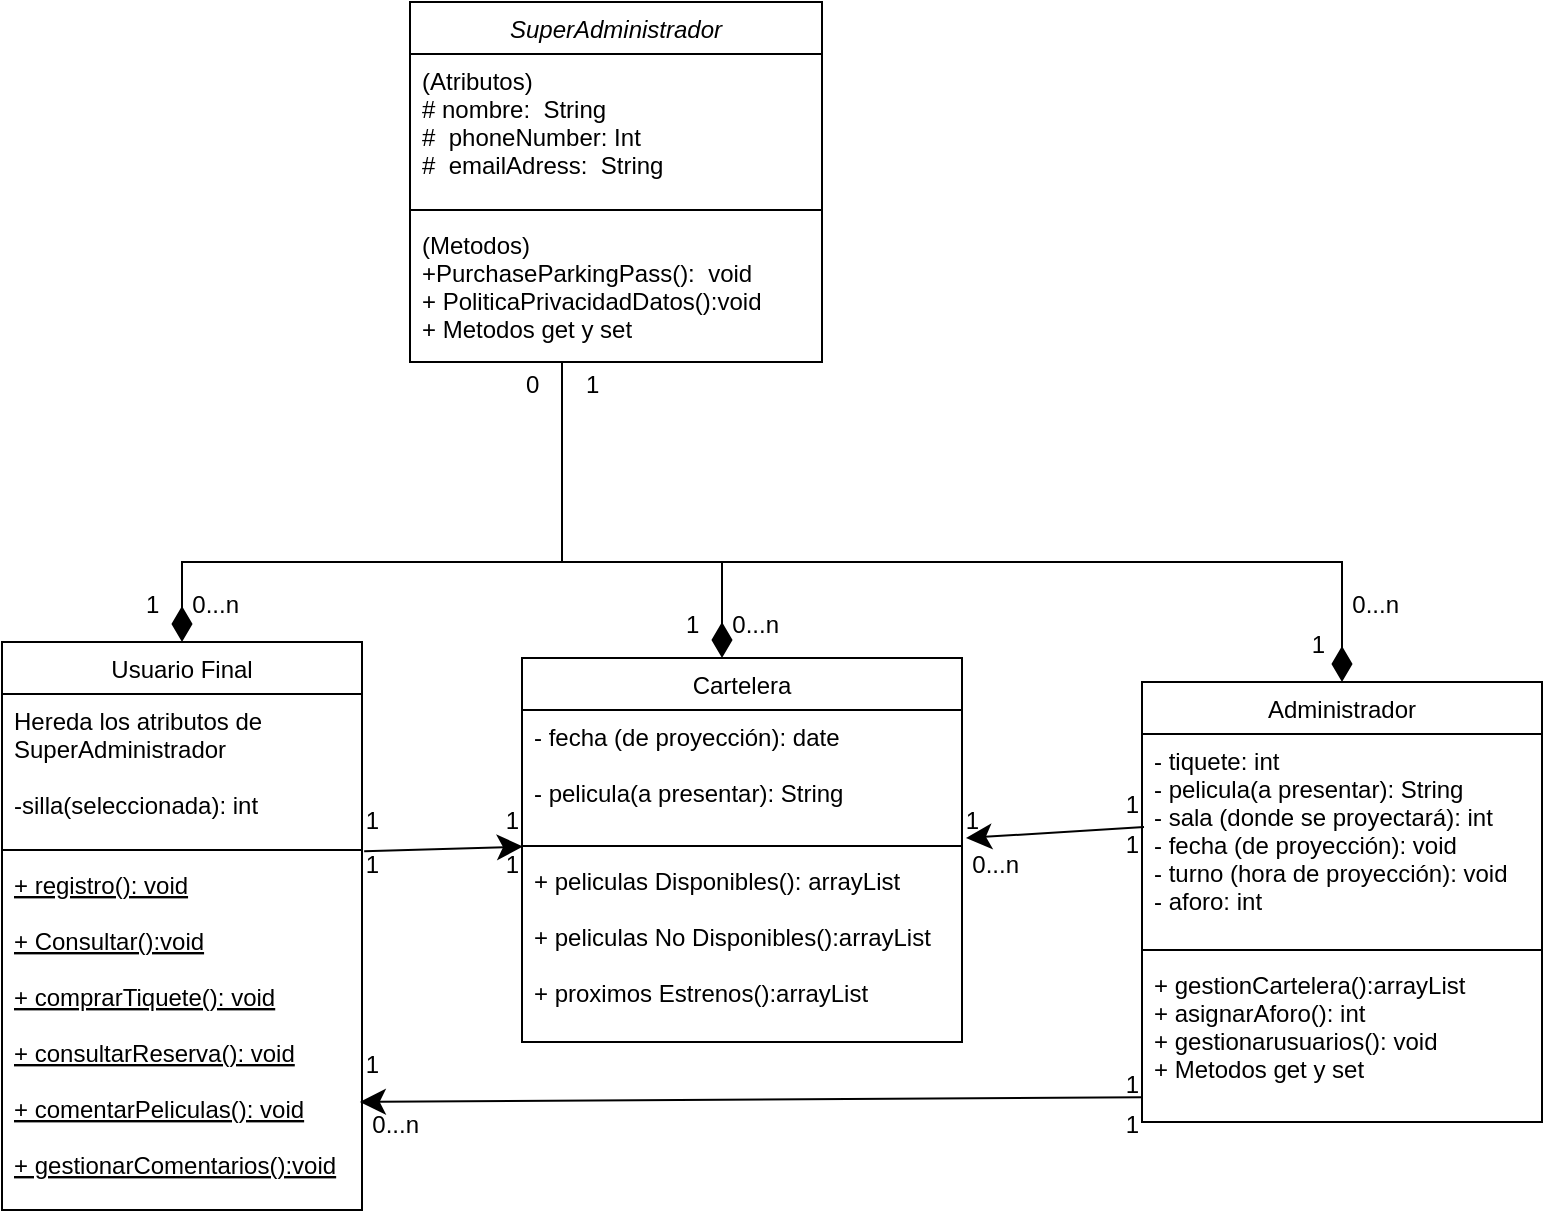<mxfile version="13.9.9" type="device"><diagram id="C5RBs43oDa-KdzZeNtuy" name="Page-1"><mxGraphModel dx="764" dy="352" grid="1" gridSize="10" guides="1" tooltips="1" connect="1" arrows="1" fold="1" page="1" pageScale="1" pageWidth="827" pageHeight="1169" math="0" shadow="0"><root><mxCell id="WIyWlLk6GJQsqaUBKTNV-0"/><mxCell id="WIyWlLk6GJQsqaUBKTNV-1" parent="WIyWlLk6GJQsqaUBKTNV-0"/><mxCell id="zkfFHV4jXpPFQw0GAbJ--0" value="SuperAdministrador" style="swimlane;fontStyle=2;align=center;verticalAlign=top;childLayout=stackLayout;horizontal=1;startSize=26;horizontalStack=0;resizeParent=1;resizeLast=0;collapsible=1;marginBottom=0;rounded=0;shadow=0;strokeWidth=1;" parent="WIyWlLk6GJQsqaUBKTNV-1" vertex="1"><mxGeometry x="254" y="90" width="206" height="180" as="geometry"><mxRectangle x="230" y="140" width="160" height="26" as="alternateBounds"/></mxGeometry></mxCell><mxCell id="zkfFHV4jXpPFQw0GAbJ--1" value="(Atributos)&#10;# nombre:  String&#10;#  phoneNumber: Int&#10;#  emailAdress:  String" style="text;align=left;verticalAlign=top;spacingLeft=4;spacingRight=4;overflow=hidden;rotatable=0;points=[[0,0.5],[1,0.5]];portConstraint=eastwest;" parent="zkfFHV4jXpPFQw0GAbJ--0" vertex="1"><mxGeometry y="26" width="206" height="74" as="geometry"/></mxCell><mxCell id="zkfFHV4jXpPFQw0GAbJ--4" value="" style="line;html=1;strokeWidth=1;align=left;verticalAlign=middle;spacingTop=-1;spacingLeft=3;spacingRight=3;rotatable=0;labelPosition=right;points=[];portConstraint=eastwest;" parent="zkfFHV4jXpPFQw0GAbJ--0" vertex="1"><mxGeometry y="100" width="206" height="8" as="geometry"/></mxCell><mxCell id="zkfFHV4jXpPFQw0GAbJ--5" value="(Metodos)&#10;+PurchaseParkingPass():  void&#10;+ PoliticaPrivacidadDatos():void&#10;+ Metodos get y set" style="text;align=left;verticalAlign=top;spacingLeft=4;spacingRight=4;overflow=hidden;rotatable=0;points=[[0,0.5],[1,0.5]];portConstraint=eastwest;" parent="zkfFHV4jXpPFQw0GAbJ--0" vertex="1"><mxGeometry y="108" width="206" height="72" as="geometry"/></mxCell><mxCell id="zkfFHV4jXpPFQw0GAbJ--6" value="Usuario Final" style="swimlane;fontStyle=0;align=center;verticalAlign=top;childLayout=stackLayout;horizontal=1;startSize=26;horizontalStack=0;resizeParent=1;resizeLast=0;collapsible=1;marginBottom=0;rounded=0;shadow=0;strokeWidth=1;" parent="WIyWlLk6GJQsqaUBKTNV-1" vertex="1"><mxGeometry x="50" y="410" width="180" height="284" as="geometry"><mxRectangle x="130" y="380" width="160" height="26" as="alternateBounds"/></mxGeometry></mxCell><mxCell id="zkfFHV4jXpPFQw0GAbJ--8" value="Hereda los atributos de &#10;SuperAdministrador&#10;&#10;-silla(seleccionada): int" style="text;align=left;verticalAlign=top;spacingLeft=4;spacingRight=4;overflow=hidden;rotatable=0;points=[[0,0.5],[1,0.5]];portConstraint=eastwest;rounded=0;shadow=0;html=0;" parent="zkfFHV4jXpPFQw0GAbJ--6" vertex="1"><mxGeometry y="26" width="180" height="74" as="geometry"/></mxCell><mxCell id="zkfFHV4jXpPFQw0GAbJ--9" value="" style="line;html=1;strokeWidth=1;align=left;verticalAlign=middle;spacingTop=-1;spacingLeft=3;spacingRight=3;rotatable=0;labelPosition=right;points=[];portConstraint=eastwest;" parent="zkfFHV4jXpPFQw0GAbJ--6" vertex="1"><mxGeometry y="100" width="180" height="8" as="geometry"/></mxCell><mxCell id="zkfFHV4jXpPFQw0GAbJ--10" value="+ registro(): void&#10;&#10;+ Consultar():void&#10;&#10;+ comprarTiquete(): void&#10;&#10;+ consultarReserva(): void&#10;&#10;+ comentarPeliculas(): void&#10;&#10;+ gestionarComentarios():void" style="text;align=left;verticalAlign=top;spacingLeft=4;spacingRight=4;overflow=hidden;rotatable=0;points=[[0,0.5],[1,0.5]];portConstraint=eastwest;fontStyle=4" parent="zkfFHV4jXpPFQw0GAbJ--6" vertex="1"><mxGeometry y="108" width="180" height="172" as="geometry"/></mxCell><mxCell id="zkfFHV4jXpPFQw0GAbJ--12" value="" style="endArrow=none;endSize=10;endFill=0;shadow=0;strokeWidth=1;rounded=0;edgeStyle=elbowEdgeStyle;elbow=vertical;startArrow=diamondThin;startFill=1;startSize=15;" parent="WIyWlLk6GJQsqaUBKTNV-1" source="zkfFHV4jXpPFQw0GAbJ--6" target="zkfFHV4jXpPFQw0GAbJ--0" edge="1"><mxGeometry width="160" relative="1" as="geometry"><mxPoint x="210" y="333" as="sourcePoint"/><mxPoint x="210" y="333" as="targetPoint"/><Array as="points"><mxPoint x="330" y="370"/></Array></mxGeometry></mxCell><mxCell id="zkfFHV4jXpPFQw0GAbJ--13" value="Cartelera" style="swimlane;fontStyle=0;align=center;verticalAlign=top;childLayout=stackLayout;horizontal=1;startSize=26;horizontalStack=0;resizeParent=1;resizeLast=0;collapsible=1;marginBottom=0;rounded=0;shadow=0;strokeWidth=1;" parent="WIyWlLk6GJQsqaUBKTNV-1" vertex="1"><mxGeometry x="310" y="418" width="220" height="192" as="geometry"><mxRectangle x="340" y="380" width="170" height="26" as="alternateBounds"/></mxGeometry></mxCell><mxCell id="zkfFHV4jXpPFQw0GAbJ--14" value="- fecha (de proyección): date&#10;&#10;- pelicula(a presentar): String&#10;" style="text;align=left;verticalAlign=top;spacingLeft=4;spacingRight=4;overflow=hidden;rotatable=0;points=[[0,0.5],[1,0.5]];portConstraint=eastwest;" parent="zkfFHV4jXpPFQw0GAbJ--13" vertex="1"><mxGeometry y="26" width="220" height="64" as="geometry"/></mxCell><mxCell id="zkfFHV4jXpPFQw0GAbJ--15" value="" style="line;html=1;strokeWidth=1;align=left;verticalAlign=middle;spacingTop=-1;spacingLeft=3;spacingRight=3;rotatable=0;labelPosition=right;points=[];portConstraint=eastwest;" parent="zkfFHV4jXpPFQw0GAbJ--13" vertex="1"><mxGeometry y="90" width="220" height="8" as="geometry"/></mxCell><mxCell id="PiHZfOvRqVhF_4zaONyL-1" value="+ peliculas Disponibles(): arrayList&#10;&#10;+ peliculas No Disponibles():arrayList&#10;&#10;+ proximos Estrenos():arrayList" style="text;align=left;verticalAlign=top;spacingLeft=4;spacingRight=4;overflow=hidden;rotatable=0;points=[[0,0.5],[1,0.5]];portConstraint=eastwest;" parent="zkfFHV4jXpPFQw0GAbJ--13" vertex="1"><mxGeometry y="98" width="220" height="82" as="geometry"/></mxCell><mxCell id="zkfFHV4jXpPFQw0GAbJ--16" value="" style="endArrow=none;endSize=10;endFill=0;shadow=0;strokeWidth=1;rounded=0;edgeStyle=elbowEdgeStyle;elbow=vertical;startArrow=diamondThin;startFill=1;startSize=15;" parent="WIyWlLk6GJQsqaUBKTNV-1" source="zkfFHV4jXpPFQw0GAbJ--13" edge="1"><mxGeometry width="160" relative="1" as="geometry"><mxPoint x="220" y="503" as="sourcePoint"/><mxPoint x="330" y="278" as="targetPoint"/><Array as="points"><mxPoint x="410" y="370"/><mxPoint x="415" y="370"/><mxPoint x="430" y="370"/><mxPoint x="370" y="370"/><mxPoint x="330" y="380"/></Array></mxGeometry></mxCell><mxCell id="zkfFHV4jXpPFQw0GAbJ--17" value="Administrador" style="swimlane;fontStyle=0;align=center;verticalAlign=top;childLayout=stackLayout;horizontal=1;startSize=26;horizontalStack=0;resizeParent=1;resizeLast=0;collapsible=1;marginBottom=0;rounded=0;shadow=0;strokeWidth=1;" parent="WIyWlLk6GJQsqaUBKTNV-1" vertex="1"><mxGeometry x="620" y="430" width="200" height="220" as="geometry"><mxRectangle x="550" y="140" width="160" height="26" as="alternateBounds"/></mxGeometry></mxCell><mxCell id="zkfFHV4jXpPFQw0GAbJ--18" value="- tiquete: int&#10;- pelicula(a presentar): String&#10;- sala (donde se proyectará): int&#10;- fecha (de proyección): void&#10;- turno (hora de proyección): void&#10;- aforo: int&#10;  &#10; &#10;&#10;&#10;" style="text;align=left;verticalAlign=top;spacingLeft=4;spacingRight=4;overflow=hidden;rotatable=0;points=[[0,0.5],[1,0.5]];portConstraint=eastwest;" parent="zkfFHV4jXpPFQw0GAbJ--17" vertex="1"><mxGeometry y="26" width="200" height="104" as="geometry"/></mxCell><mxCell id="pbe6Eym8djLqrlduAg6v-0" value="" style="line;html=1;strokeWidth=1;align=left;verticalAlign=middle;spacingTop=-1;spacingLeft=3;spacingRight=3;rotatable=0;labelPosition=right;points=[];portConstraint=eastwest;" parent="zkfFHV4jXpPFQw0GAbJ--17" vertex="1"><mxGeometry y="130" width="200" height="8" as="geometry"/></mxCell><mxCell id="pbe6Eym8djLqrlduAg6v-3" value="+ gestionCartelera():arrayList&#10;+ asignarAforo(): int&#10;+ gestionarusuarios(): void&#10;+ Metodos get y set" style="text;align=left;verticalAlign=top;spacingLeft=4;spacingRight=4;overflow=hidden;rotatable=0;points=[[0,0.5],[1,0.5]];portConstraint=eastwest;" parent="zkfFHV4jXpPFQw0GAbJ--17" vertex="1"><mxGeometry y="138" width="200" height="82" as="geometry"/></mxCell><mxCell id="zkfFHV4jXpPFQw0GAbJ--26" value="" style="endArrow=diamondThin;shadow=0;strokeWidth=1;rounded=0;endFill=1;edgeStyle=elbowEdgeStyle;elbow=vertical;startSize=6;endSize=15;" parent="WIyWlLk6GJQsqaUBKTNV-1" target="zkfFHV4jXpPFQw0GAbJ--17" edge="1"><mxGeometry x="0.5" y="41" relative="1" as="geometry"><mxPoint x="330" y="282" as="sourcePoint"/><mxPoint x="550" y="322" as="targetPoint"/><mxPoint x="-40" y="32" as="offset"/><Array as="points"><mxPoint x="460" y="370"/></Array></mxGeometry></mxCell><mxCell id="zkfFHV4jXpPFQw0GAbJ--27" value="0" style="resizable=0;align=left;verticalAlign=bottom;labelBackgroundColor=none;fontSize=12;" parent="zkfFHV4jXpPFQw0GAbJ--26" connectable="0" vertex="1"><mxGeometry x="-1" relative="1" as="geometry"><mxPoint x="-20" y="8" as="offset"/></mxGeometry></mxCell><mxCell id="zkfFHV4jXpPFQw0GAbJ--28" value="1" style="resizable=0;align=right;verticalAlign=bottom;labelBackgroundColor=none;fontSize=12;" parent="zkfFHV4jXpPFQw0GAbJ--26" connectable="0" vertex="1"><mxGeometry x="1" relative="1" as="geometry"><mxPoint x="-7" y="-10.14" as="offset"/></mxGeometry></mxCell><mxCell id="PiHZfOvRqVhF_4zaONyL-4" value="" style="endArrow=classic;html=1;exitX=0.005;exitY=0.447;exitDx=0;exitDy=0;endSize=10;exitPerimeter=0;" parent="WIyWlLk6GJQsqaUBKTNV-1" source="zkfFHV4jXpPFQw0GAbJ--18" edge="1"><mxGeometry width="50" height="50" relative="1" as="geometry"><mxPoint x="620" y="530.0" as="sourcePoint"/><mxPoint x="532" y="508" as="targetPoint"/></mxGeometry></mxCell><mxCell id="PiHZfOvRqVhF_4zaONyL-5" value="" style="endArrow=classic;html=1;exitX=1.006;exitY=1.063;exitDx=0;exitDy=0;exitPerimeter=0;entryX=0.002;entryY=0.536;entryDx=0;entryDy=0;jumpSize=6;endSize=10;entryPerimeter=0;" parent="WIyWlLk6GJQsqaUBKTNV-1" source="zkfFHV4jXpPFQw0GAbJ--8" target="zkfFHV4jXpPFQw0GAbJ--15" edge="1"><mxGeometry width="50" height="50" relative="1" as="geometry"><mxPoint x="400" y="510" as="sourcePoint"/><mxPoint x="450" y="460" as="targetPoint"/></mxGeometry></mxCell><mxCell id="PiHZfOvRqVhF_4zaONyL-6" value="" style="endArrow=classic;html=1;entryX=0.994;entryY=0.786;entryDx=0;entryDy=0;entryPerimeter=0;endSize=10;exitX=0.001;exitY=0.849;exitDx=0;exitDy=0;exitPerimeter=0;" parent="WIyWlLk6GJQsqaUBKTNV-1" source="pbe6Eym8djLqrlduAg6v-3" edge="1"><mxGeometry width="50" height="50" relative="1" as="geometry"><mxPoint x="620" y="685.98" as="sourcePoint"/><mxPoint x="228.92" y="639.992" as="targetPoint"/><Array as="points"/></mxGeometry></mxCell><mxCell id="PiHZfOvRqVhF_4zaONyL-7" value="1" style="resizable=0;align=left;verticalAlign=bottom;labelBackgroundColor=none;fontSize=12;rotation=0;" parent="WIyWlLk6GJQsqaUBKTNV-1" connectable="0" vertex="1"><mxGeometry x="340" y="290" as="geometry"/></mxCell><mxCell id="PiHZfOvRqVhF_4zaONyL-8" value="1" style="resizable=0;align=left;verticalAlign=bottom;labelBackgroundColor=none;fontSize=12;rotation=0;" parent="WIyWlLk6GJQsqaUBKTNV-1" connectable="0" vertex="1"><mxGeometry x="120" y="400" as="geometry"/></mxCell><mxCell id="PiHZfOvRqVhF_4zaONyL-10" value="1" style="resizable=0;align=left;verticalAlign=bottom;labelBackgroundColor=none;fontSize=12;rotation=0;" parent="WIyWlLk6GJQsqaUBKTNV-1" connectable="0" vertex="1"><mxGeometry x="390" y="410" as="geometry"/></mxCell><mxCell id="pbe6Eym8djLqrlduAg6v-6" value="1" style="resizable=0;align=right;verticalAlign=bottom;labelBackgroundColor=none;fontSize=12;" parent="WIyWlLk6GJQsqaUBKTNV-1" connectable="0" vertex="1"><mxGeometry x="540" y="507.995" as="geometry"/></mxCell><mxCell id="pbe6Eym8djLqrlduAg6v-7" value="0...n" style="resizable=0;align=right;verticalAlign=bottom;labelBackgroundColor=none;fontSize=12;" parent="WIyWlLk6GJQsqaUBKTNV-1" connectable="0" vertex="1"><mxGeometry x="560" y="529.995" as="geometry"/></mxCell><mxCell id="pbe6Eym8djLqrlduAg6v-8" value="1" style="resizable=0;align=right;verticalAlign=bottom;labelBackgroundColor=none;fontSize=12;" parent="WIyWlLk6GJQsqaUBKTNV-1" connectable="0" vertex="1"><mxGeometry x="620" y="499.995" as="geometry"/></mxCell><mxCell id="pbe6Eym8djLqrlduAg6v-9" value="1" style="resizable=0;align=right;verticalAlign=bottom;labelBackgroundColor=none;fontSize=12;" parent="WIyWlLk6GJQsqaUBKTNV-1" connectable="0" vertex="1"><mxGeometry x="620" y="519.995" as="geometry"/></mxCell><mxCell id="pbe6Eym8djLqrlduAg6v-10" value="1" style="resizable=0;align=right;verticalAlign=bottom;labelBackgroundColor=none;fontSize=12;" parent="WIyWlLk6GJQsqaUBKTNV-1" connectable="0" vertex="1"><mxGeometry x="240" y="629.995" as="geometry"/></mxCell><mxCell id="pbe6Eym8djLqrlduAg6v-13" value="1" style="resizable=0;align=right;verticalAlign=bottom;labelBackgroundColor=none;fontSize=12;" parent="WIyWlLk6GJQsqaUBKTNV-1" connectable="0" vertex="1"><mxGeometry x="240" y="507.995" as="geometry"/></mxCell><mxCell id="pbe6Eym8djLqrlduAg6v-14" value="1" style="resizable=0;align=right;verticalAlign=bottom;labelBackgroundColor=none;fontSize=12;" parent="WIyWlLk6GJQsqaUBKTNV-1" connectable="0" vertex="1"><mxGeometry x="240" y="529.995" as="geometry"/></mxCell><mxCell id="pbe6Eym8djLqrlduAg6v-15" value="1" style="resizable=0;align=right;verticalAlign=bottom;labelBackgroundColor=none;fontSize=12;" parent="WIyWlLk6GJQsqaUBKTNV-1" connectable="0" vertex="1"><mxGeometry x="310" y="529.995" as="geometry"/></mxCell><mxCell id="pbe6Eym8djLqrlduAg6v-16" value="1" style="resizable=0;align=right;verticalAlign=bottom;labelBackgroundColor=none;fontSize=12;" parent="WIyWlLk6GJQsqaUBKTNV-1" connectable="0" vertex="1"><mxGeometry x="310" y="507.995" as="geometry"/></mxCell><mxCell id="pbe6Eym8djLqrlduAg6v-17" value="1" style="resizable=0;align=right;verticalAlign=bottom;labelBackgroundColor=none;fontSize=12;" parent="WIyWlLk6GJQsqaUBKTNV-1" connectable="0" vertex="1"><mxGeometry x="620" y="639.995" as="geometry"/></mxCell><mxCell id="pbe6Eym8djLqrlduAg6v-18" value="1" style="resizable=0;align=right;verticalAlign=bottom;labelBackgroundColor=none;fontSize=12;" parent="WIyWlLk6GJQsqaUBKTNV-1" connectable="0" vertex="1"><mxGeometry x="620" y="659.995" as="geometry"/></mxCell><mxCell id="pbe6Eym8djLqrlduAg6v-19" value="0...n" style="resizable=0;align=right;verticalAlign=bottom;labelBackgroundColor=none;fontSize=12;" parent="WIyWlLk6GJQsqaUBKTNV-1" connectable="0" vertex="1"><mxGeometry x="260" y="659.995" as="geometry"/></mxCell><mxCell id="pbe6Eym8djLqrlduAg6v-20" value="0...n" style="resizable=0;align=right;verticalAlign=bottom;labelBackgroundColor=none;fontSize=12;" parent="WIyWlLk6GJQsqaUBKTNV-1" connectable="0" vertex="1"><mxGeometry x="440" y="409.995" as="geometry"/></mxCell><mxCell id="pbe6Eym8djLqrlduAg6v-21" value="0...n" style="resizable=0;align=right;verticalAlign=bottom;labelBackgroundColor=none;fontSize=12;" parent="WIyWlLk6GJQsqaUBKTNV-1" connectable="0" vertex="1"><mxGeometry x="750" y="399.995" as="geometry"/></mxCell><mxCell id="pbe6Eym8djLqrlduAg6v-22" value="0...n" style="resizable=0;align=right;verticalAlign=bottom;labelBackgroundColor=none;fontSize=12;" parent="WIyWlLk6GJQsqaUBKTNV-1" connectable="0" vertex="1"><mxGeometry x="170" y="399.995" as="geometry"/></mxCell></root></mxGraphModel></diagram></mxfile>